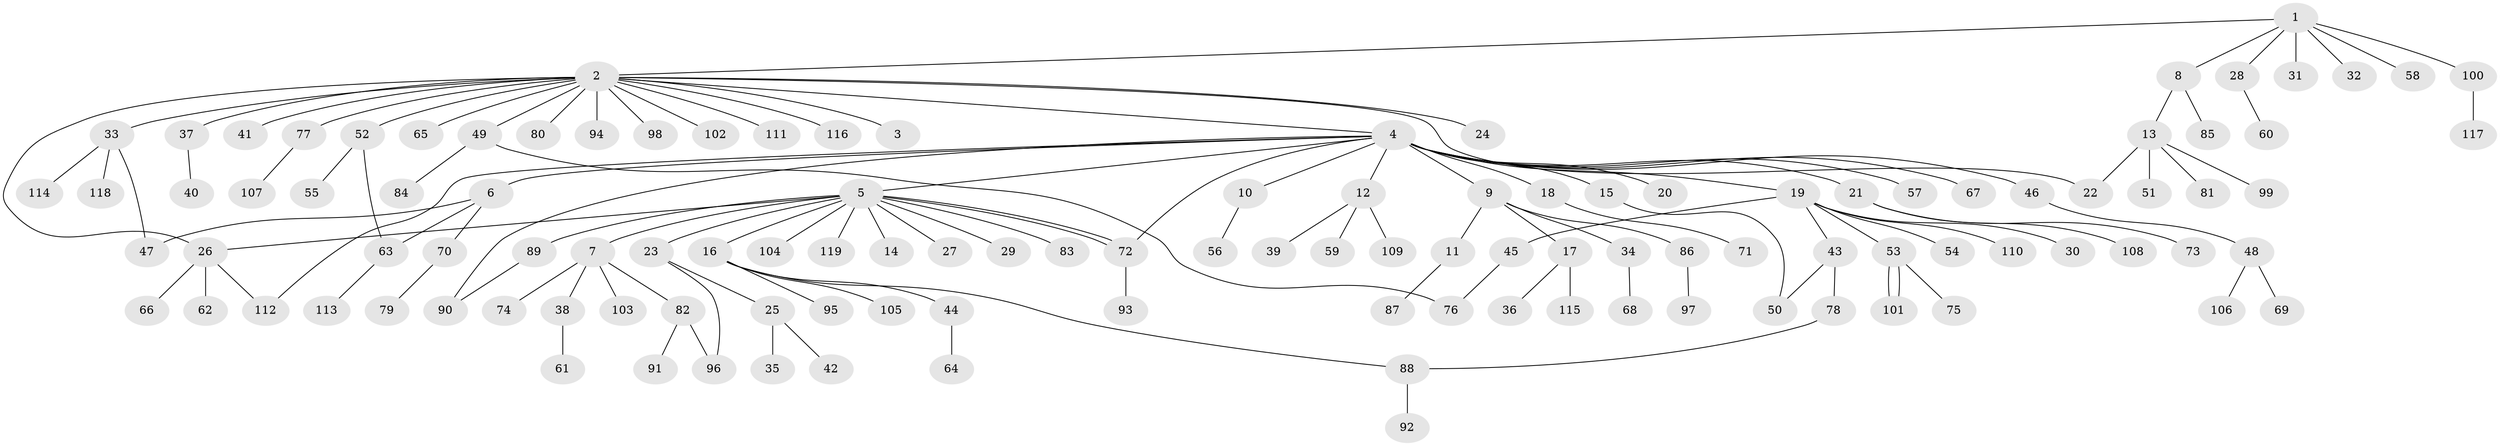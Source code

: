 // Generated by graph-tools (version 1.1) at 2025/01/03/09/25 03:01:54]
// undirected, 119 vertices, 131 edges
graph export_dot {
graph [start="1"]
  node [color=gray90,style=filled];
  1;
  2;
  3;
  4;
  5;
  6;
  7;
  8;
  9;
  10;
  11;
  12;
  13;
  14;
  15;
  16;
  17;
  18;
  19;
  20;
  21;
  22;
  23;
  24;
  25;
  26;
  27;
  28;
  29;
  30;
  31;
  32;
  33;
  34;
  35;
  36;
  37;
  38;
  39;
  40;
  41;
  42;
  43;
  44;
  45;
  46;
  47;
  48;
  49;
  50;
  51;
  52;
  53;
  54;
  55;
  56;
  57;
  58;
  59;
  60;
  61;
  62;
  63;
  64;
  65;
  66;
  67;
  68;
  69;
  70;
  71;
  72;
  73;
  74;
  75;
  76;
  77;
  78;
  79;
  80;
  81;
  82;
  83;
  84;
  85;
  86;
  87;
  88;
  89;
  90;
  91;
  92;
  93;
  94;
  95;
  96;
  97;
  98;
  99;
  100;
  101;
  102;
  103;
  104;
  105;
  106;
  107;
  108;
  109;
  110;
  111;
  112;
  113;
  114;
  115;
  116;
  117;
  118;
  119;
  1 -- 2;
  1 -- 8;
  1 -- 28;
  1 -- 31;
  1 -- 32;
  1 -- 58;
  1 -- 100;
  2 -- 3;
  2 -- 4;
  2 -- 22;
  2 -- 24;
  2 -- 26;
  2 -- 33;
  2 -- 37;
  2 -- 41;
  2 -- 49;
  2 -- 52;
  2 -- 65;
  2 -- 77;
  2 -- 80;
  2 -- 94;
  2 -- 98;
  2 -- 102;
  2 -- 111;
  2 -- 116;
  4 -- 5;
  4 -- 6;
  4 -- 9;
  4 -- 10;
  4 -- 12;
  4 -- 15;
  4 -- 18;
  4 -- 19;
  4 -- 20;
  4 -- 21;
  4 -- 46;
  4 -- 57;
  4 -- 67;
  4 -- 72;
  4 -- 90;
  4 -- 112;
  5 -- 7;
  5 -- 14;
  5 -- 16;
  5 -- 23;
  5 -- 26;
  5 -- 27;
  5 -- 29;
  5 -- 72;
  5 -- 72;
  5 -- 83;
  5 -- 89;
  5 -- 104;
  5 -- 119;
  6 -- 47;
  6 -- 63;
  6 -- 70;
  7 -- 38;
  7 -- 74;
  7 -- 82;
  7 -- 103;
  8 -- 13;
  8 -- 85;
  9 -- 11;
  9 -- 17;
  9 -- 34;
  9 -- 86;
  10 -- 56;
  11 -- 87;
  12 -- 39;
  12 -- 59;
  12 -- 109;
  13 -- 22;
  13 -- 51;
  13 -- 81;
  13 -- 99;
  15 -- 50;
  16 -- 44;
  16 -- 88;
  16 -- 95;
  16 -- 105;
  17 -- 36;
  17 -- 115;
  18 -- 71;
  19 -- 30;
  19 -- 43;
  19 -- 45;
  19 -- 53;
  19 -- 54;
  19 -- 110;
  21 -- 73;
  21 -- 108;
  23 -- 25;
  23 -- 96;
  25 -- 35;
  25 -- 42;
  26 -- 62;
  26 -- 66;
  26 -- 112;
  28 -- 60;
  33 -- 47;
  33 -- 114;
  33 -- 118;
  34 -- 68;
  37 -- 40;
  38 -- 61;
  43 -- 50;
  43 -- 78;
  44 -- 64;
  45 -- 76;
  46 -- 48;
  48 -- 69;
  48 -- 106;
  49 -- 76;
  49 -- 84;
  52 -- 55;
  52 -- 63;
  53 -- 75;
  53 -- 101;
  53 -- 101;
  63 -- 113;
  70 -- 79;
  72 -- 93;
  77 -- 107;
  78 -- 88;
  82 -- 91;
  82 -- 96;
  86 -- 97;
  88 -- 92;
  89 -- 90;
  100 -- 117;
}
